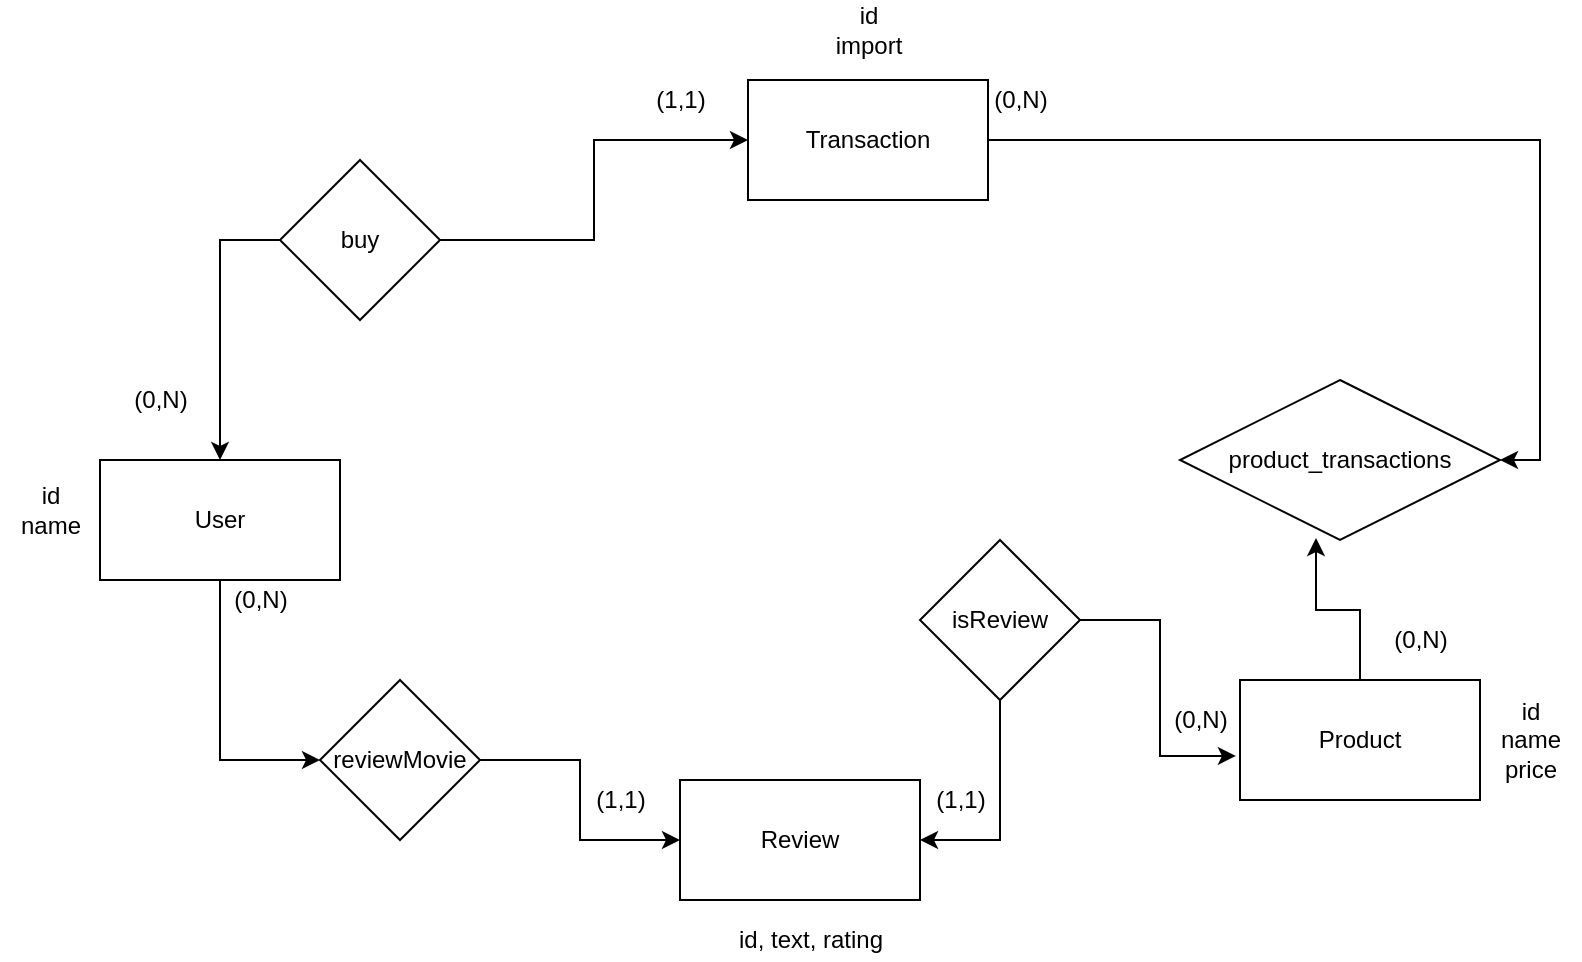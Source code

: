 <mxfile version="14.6.13" type="device"><diagram id="TNw6p3XGE4i5nzgkGj1F" name="Page-1"><mxGraphModel dx="2365" dy="712" grid="1" gridSize="10" guides="1" tooltips="1" connect="1" arrows="1" fold="1" page="1" pageScale="1" pageWidth="827" pageHeight="1169" math="0" shadow="0"><root><mxCell id="0"/><mxCell id="1" parent="0"/><mxCell id="Akwuq-2cojHfvKaUZQ-m-67" style="edgeStyle=orthogonalEdgeStyle;rounded=0;orthogonalLoop=1;jettySize=auto;html=1;exitX=1;exitY=0.5;exitDx=0;exitDy=0;entryX=1;entryY=0.5;entryDx=0;entryDy=0;" edge="1" parent="1" source="Akwuq-2cojHfvKaUZQ-m-36" target="Akwuq-2cojHfvKaUZQ-m-47"><mxGeometry relative="1" as="geometry"/></mxCell><mxCell id="Akwuq-2cojHfvKaUZQ-m-36" value="Transaction" style="rounded=0;whiteSpace=wrap;html=1;" vertex="1" parent="1"><mxGeometry x="364" y="70" width="120" height="60" as="geometry"/></mxCell><mxCell id="Akwuq-2cojHfvKaUZQ-m-38" style="edgeStyle=orthogonalEdgeStyle;rounded=0;orthogonalLoop=1;jettySize=auto;html=1;exitX=0.5;exitY=1;exitDx=0;exitDy=0;entryX=0;entryY=0.5;entryDx=0;entryDy=0;" edge="1" parent="1" source="Akwuq-2cojHfvKaUZQ-m-39" target="Akwuq-2cojHfvKaUZQ-m-56"><mxGeometry relative="1" as="geometry"/></mxCell><mxCell id="Akwuq-2cojHfvKaUZQ-m-39" value="User" style="rounded=0;whiteSpace=wrap;html=1;" vertex="1" parent="1"><mxGeometry x="40" y="260" width="120" height="60" as="geometry"/></mxCell><mxCell id="Akwuq-2cojHfvKaUZQ-m-70" style="edgeStyle=orthogonalEdgeStyle;rounded=0;orthogonalLoop=1;jettySize=auto;html=1;exitX=0.5;exitY=0;exitDx=0;exitDy=0;entryX=0.425;entryY=0.988;entryDx=0;entryDy=0;entryPerimeter=0;" edge="1" parent="1" source="Akwuq-2cojHfvKaUZQ-m-40" target="Akwuq-2cojHfvKaUZQ-m-47"><mxGeometry relative="1" as="geometry"/></mxCell><mxCell id="Akwuq-2cojHfvKaUZQ-m-40" value="Product" style="rounded=0;whiteSpace=wrap;html=1;" vertex="1" parent="1"><mxGeometry x="610" y="370" width="120" height="60" as="geometry"/></mxCell><mxCell id="Akwuq-2cojHfvKaUZQ-m-41" style="edgeStyle=orthogonalEdgeStyle;rounded=0;orthogonalLoop=1;jettySize=auto;html=1;exitX=0;exitY=0.5;exitDx=0;exitDy=0;entryX=0.5;entryY=0;entryDx=0;entryDy=0;" edge="1" parent="1" source="Akwuq-2cojHfvKaUZQ-m-43" target="Akwuq-2cojHfvKaUZQ-m-39"><mxGeometry relative="1" as="geometry"/></mxCell><mxCell id="Akwuq-2cojHfvKaUZQ-m-42" style="edgeStyle=orthogonalEdgeStyle;rounded=0;orthogonalLoop=1;jettySize=auto;html=1;exitX=1;exitY=0.5;exitDx=0;exitDy=0;" edge="1" parent="1" source="Akwuq-2cojHfvKaUZQ-m-43" target="Akwuq-2cojHfvKaUZQ-m-36"><mxGeometry relative="1" as="geometry"/></mxCell><mxCell id="Akwuq-2cojHfvKaUZQ-m-43" value="buy" style="rhombus;whiteSpace=wrap;html=1;" vertex="1" parent="1"><mxGeometry x="130" y="110" width="80" height="80" as="geometry"/></mxCell><mxCell id="Akwuq-2cojHfvKaUZQ-m-44" value="(0,N)" style="text;html=1;align=center;verticalAlign=middle;resizable=0;points=[];autosize=1;strokeColor=none;" vertex="1" parent="1"><mxGeometry x="50" y="220" width="40" height="20" as="geometry"/></mxCell><mxCell id="Akwuq-2cojHfvKaUZQ-m-45" value="(1,1)" style="text;html=1;align=center;verticalAlign=middle;resizable=0;points=[];autosize=1;strokeColor=none;" vertex="1" parent="1"><mxGeometry x="310" y="70" width="40" height="20" as="geometry"/></mxCell><mxCell id="Akwuq-2cojHfvKaUZQ-m-47" value="product_transactions" style="rhombus;whiteSpace=wrap;html=1;" vertex="1" parent="1"><mxGeometry x="580" y="220" width="160" height="80" as="geometry"/></mxCell><mxCell id="Akwuq-2cojHfvKaUZQ-m-48" value="(0,N)" style="text;html=1;align=center;verticalAlign=middle;resizable=0;points=[];autosize=1;strokeColor=none;" vertex="1" parent="1"><mxGeometry x="480" y="70" width="40" height="20" as="geometry"/></mxCell><mxCell id="Akwuq-2cojHfvKaUZQ-m-49" value="(0,N)" style="text;html=1;align=center;verticalAlign=middle;resizable=0;points=[];autosize=1;strokeColor=none;" vertex="1" parent="1"><mxGeometry x="680" y="340" width="40" height="20" as="geometry"/></mxCell><mxCell id="Akwuq-2cojHfvKaUZQ-m-54" value="Review" style="rounded=0;whiteSpace=wrap;html=1;" vertex="1" parent="1"><mxGeometry x="330" y="420" width="120" height="60" as="geometry"/></mxCell><mxCell id="Akwuq-2cojHfvKaUZQ-m-68" style="edgeStyle=orthogonalEdgeStyle;rounded=0;orthogonalLoop=1;jettySize=auto;html=1;exitX=1;exitY=0.5;exitDx=0;exitDy=0;" edge="1" parent="1" source="Akwuq-2cojHfvKaUZQ-m-56" target="Akwuq-2cojHfvKaUZQ-m-54"><mxGeometry relative="1" as="geometry"/></mxCell><mxCell id="Akwuq-2cojHfvKaUZQ-m-56" value="reviewMovie" style="rhombus;whiteSpace=wrap;html=1;" vertex="1" parent="1"><mxGeometry x="150" y="370" width="80" height="80" as="geometry"/></mxCell><mxCell id="Akwuq-2cojHfvKaUZQ-m-59" value="(0,N)" style="text;html=1;align=center;verticalAlign=middle;resizable=0;points=[];autosize=1;strokeColor=none;" vertex="1" parent="1"><mxGeometry x="100" y="320" width="40" height="20" as="geometry"/></mxCell><mxCell id="Akwuq-2cojHfvKaUZQ-m-60" value="(1,1)" style="text;html=1;align=center;verticalAlign=middle;resizable=0;points=[];autosize=1;strokeColor=none;" vertex="1" parent="1"><mxGeometry x="280" y="420" width="40" height="20" as="geometry"/></mxCell><mxCell id="Akwuq-2cojHfvKaUZQ-m-62" value="(1,1)" style="text;html=1;align=center;verticalAlign=middle;resizable=0;points=[];autosize=1;strokeColor=none;" vertex="1" parent="1"><mxGeometry x="450" y="420" width="40" height="20" as="geometry"/></mxCell><mxCell id="Akwuq-2cojHfvKaUZQ-m-63" value="id, text, rating" style="text;html=1;align=center;verticalAlign=middle;resizable=0;points=[];autosize=1;strokeColor=none;" vertex="1" parent="1"><mxGeometry x="350" y="490" width="90" height="20" as="geometry"/></mxCell><mxCell id="Akwuq-2cojHfvKaUZQ-m-64" value="id&lt;br&gt;name" style="text;html=1;align=center;verticalAlign=middle;resizable=0;points=[];autosize=1;strokeColor=none;" vertex="1" parent="1"><mxGeometry x="-10" y="270" width="50" height="30" as="geometry"/></mxCell><mxCell id="Akwuq-2cojHfvKaUZQ-m-65" value="id&lt;br&gt;import" style="text;html=1;align=center;verticalAlign=middle;resizable=0;points=[];autosize=1;strokeColor=none;" vertex="1" parent="1"><mxGeometry x="399" y="30" width="50" height="30" as="geometry"/></mxCell><mxCell id="Akwuq-2cojHfvKaUZQ-m-66" value="id&lt;br&gt;name&lt;br&gt;price" style="text;html=1;align=center;verticalAlign=middle;resizable=0;points=[];autosize=1;strokeColor=none;" vertex="1" parent="1"><mxGeometry x="730" y="375" width="50" height="50" as="geometry"/></mxCell><mxCell id="Akwuq-2cojHfvKaUZQ-m-72" style="edgeStyle=orthogonalEdgeStyle;rounded=0;orthogonalLoop=1;jettySize=auto;html=1;exitX=0.5;exitY=1;exitDx=0;exitDy=0;entryX=1;entryY=0.5;entryDx=0;entryDy=0;" edge="1" parent="1" source="Akwuq-2cojHfvKaUZQ-m-71" target="Akwuq-2cojHfvKaUZQ-m-54"><mxGeometry relative="1" as="geometry"/></mxCell><mxCell id="Akwuq-2cojHfvKaUZQ-m-73" style="edgeStyle=orthogonalEdgeStyle;rounded=0;orthogonalLoop=1;jettySize=auto;html=1;exitX=1;exitY=0.5;exitDx=0;exitDy=0;entryX=-0.017;entryY=0.633;entryDx=0;entryDy=0;entryPerimeter=0;" edge="1" parent="1" source="Akwuq-2cojHfvKaUZQ-m-71" target="Akwuq-2cojHfvKaUZQ-m-40"><mxGeometry relative="1" as="geometry"/></mxCell><mxCell id="Akwuq-2cojHfvKaUZQ-m-71" value="isReview" style="rhombus;whiteSpace=wrap;html=1;" vertex="1" parent="1"><mxGeometry x="450" y="300" width="80" height="80" as="geometry"/></mxCell><mxCell id="Akwuq-2cojHfvKaUZQ-m-74" value="(0,N)" style="text;html=1;align=center;verticalAlign=middle;resizable=0;points=[];autosize=1;strokeColor=none;" vertex="1" parent="1"><mxGeometry x="570" y="380" width="40" height="20" as="geometry"/></mxCell></root></mxGraphModel></diagram></mxfile>
